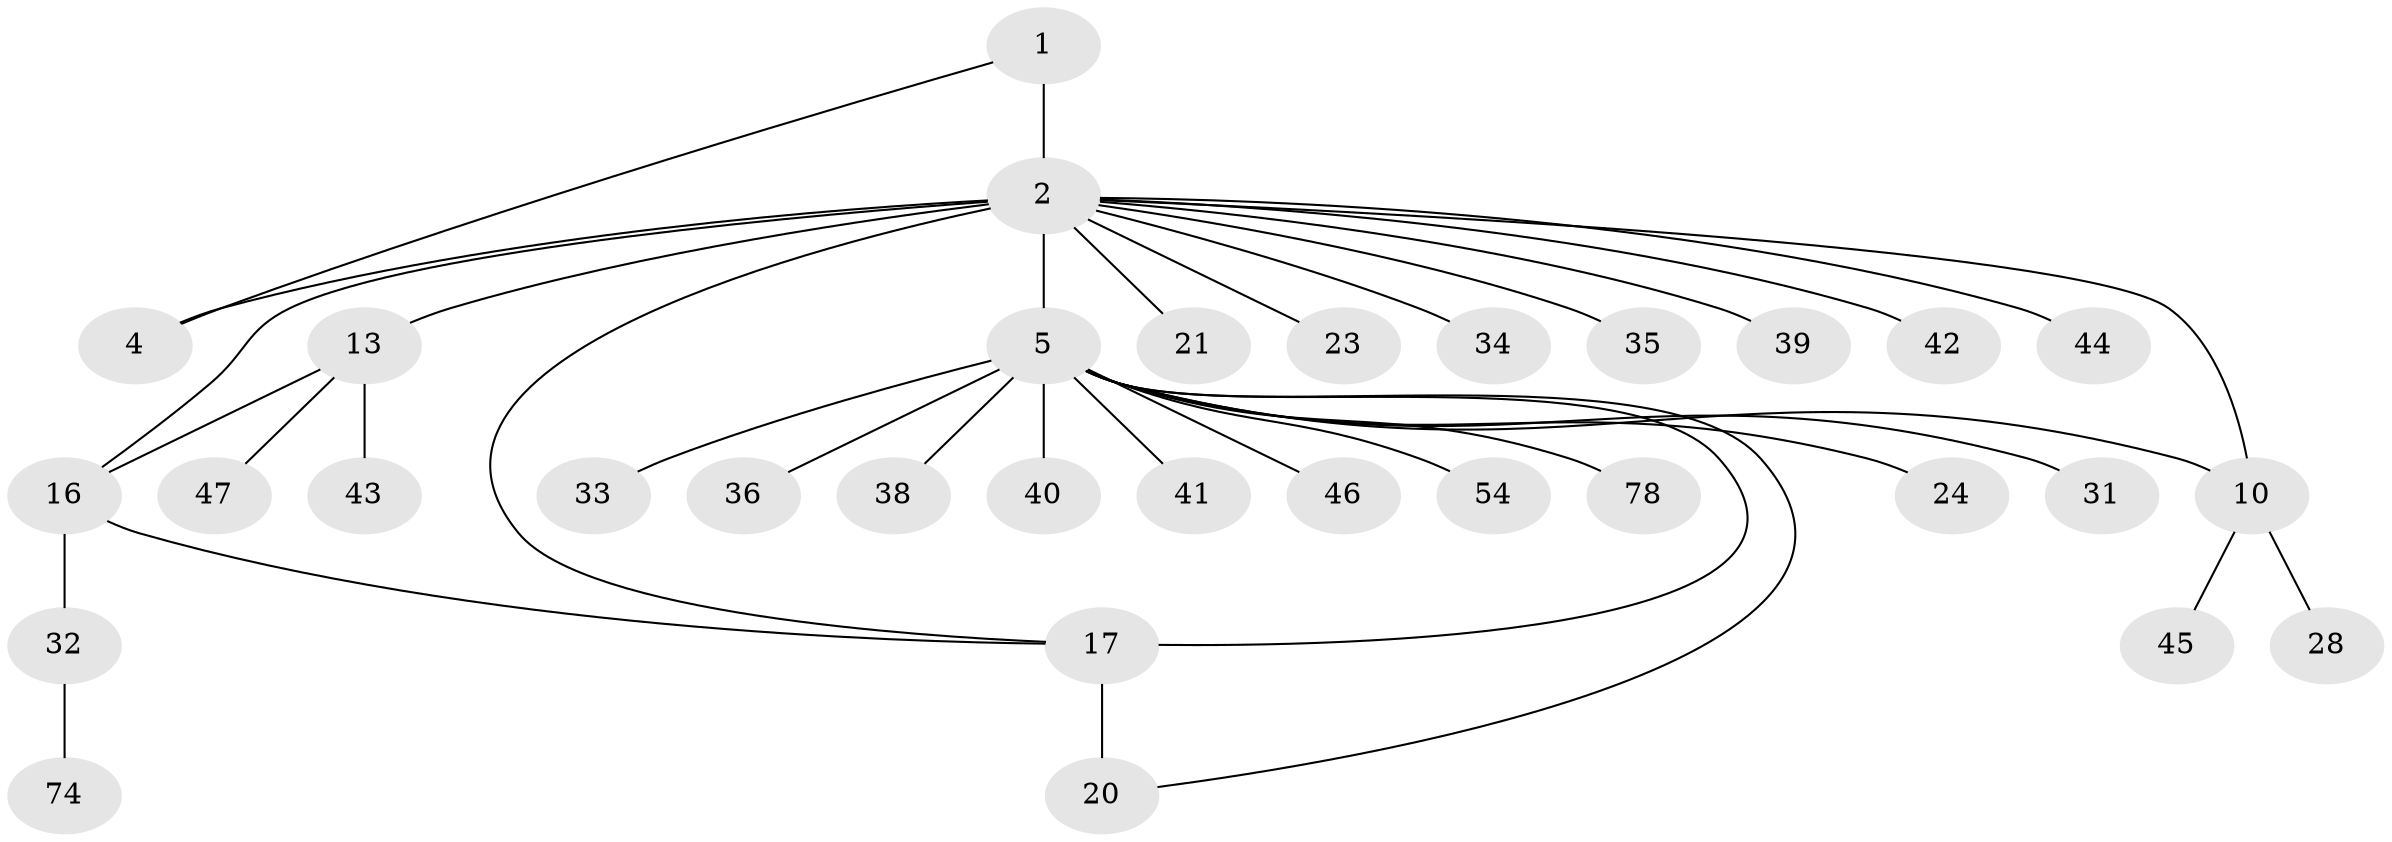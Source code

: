 // original degree distribution, {3: 0.0375, 6: 0.025, 8: 0.05, 4: 0.025, 7: 0.075, 11: 0.0125, 5: 0.05, 10: 0.0125, 1: 0.6, 2: 0.1125}
// Generated by graph-tools (version 1.1) at 2025/19/03/04/25 18:19:47]
// undirected, 32 vertices, 37 edges
graph export_dot {
graph [start="1"]
  node [color=gray90,style=filled];
  1;
  2 [super="+11+3+14"];
  4 [super="+27"];
  5 [super="+9+7+8+6"];
  10 [super="+73"];
  13 [super="+15+29+37"];
  16 [super="+50"];
  17 [super="+53+18"];
  20 [super="+68+60+25"];
  21 [super="+51"];
  23;
  24;
  28;
  31 [super="+58"];
  32;
  33;
  34;
  35;
  36;
  38;
  39;
  40;
  41;
  42;
  43;
  44;
  45;
  46;
  47;
  54 [super="+76"];
  74;
  78;
  1 -- 2 [weight=2];
  1 -- 4;
  2 -- 4 [weight=3];
  2 -- 34;
  2 -- 5 [weight=4];
  2 -- 10 [weight=2];
  2 -- 42;
  2 -- 44;
  2 -- 16 [weight=2];
  2 -- 17 [weight=2];
  2 -- 21 [weight=2];
  2 -- 23;
  2 -- 39;
  2 -- 35;
  2 -- 13 [weight=2];
  5 -- 10 [weight=2];
  5 -- 78;
  5 -- 54;
  5 -- 24;
  5 -- 40;
  5 -- 31;
  5 -- 33;
  5 -- 36;
  5 -- 41;
  5 -- 46;
  5 -- 17 [weight=2];
  5 -- 20;
  5 -- 38;
  10 -- 28;
  10 -- 45;
  13 -- 16 [weight=2];
  13 -- 43;
  13 -- 47;
  16 -- 32;
  16 -- 17;
  17 -- 20 [weight=3];
  32 -- 74;
}
